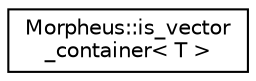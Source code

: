 digraph "Graphical Class Hierarchy"
{
 // LATEX_PDF_SIZE
  edge [fontname="Helvetica",fontsize="10",labelfontname="Helvetica",labelfontsize="10"];
  node [fontname="Helvetica",fontsize="10",shape=record];
  rankdir="LR";
  Node0 [label="Morpheus::is_vector\l_container\< T \>",height=0.2,width=0.4,color="black", fillcolor="white", style="filled",URL="$classMorpheus_1_1is__vector__container.html",tooltip="A valid Vector container is the one that has a valid Vector tag i.e satisfies the has_vector_tag chec..."];
}
